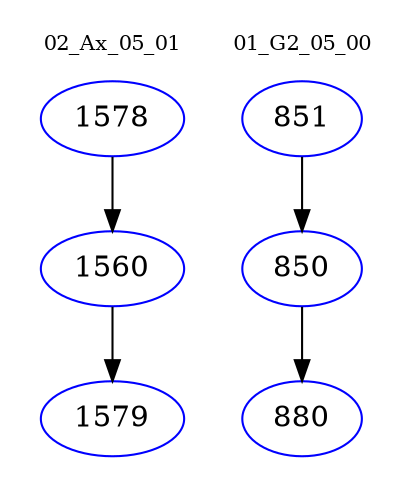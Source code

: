 digraph{
subgraph cluster_0 {
color = white
label = "02_Ax_05_01";
fontsize=10;
T0_1578 [label="1578", color="blue"]
T0_1578 -> T0_1560 [color="black"]
T0_1560 [label="1560", color="blue"]
T0_1560 -> T0_1579 [color="black"]
T0_1579 [label="1579", color="blue"]
}
subgraph cluster_1 {
color = white
label = "01_G2_05_00";
fontsize=10;
T1_851 [label="851", color="blue"]
T1_851 -> T1_850 [color="black"]
T1_850 [label="850", color="blue"]
T1_850 -> T1_880 [color="black"]
T1_880 [label="880", color="blue"]
}
}
